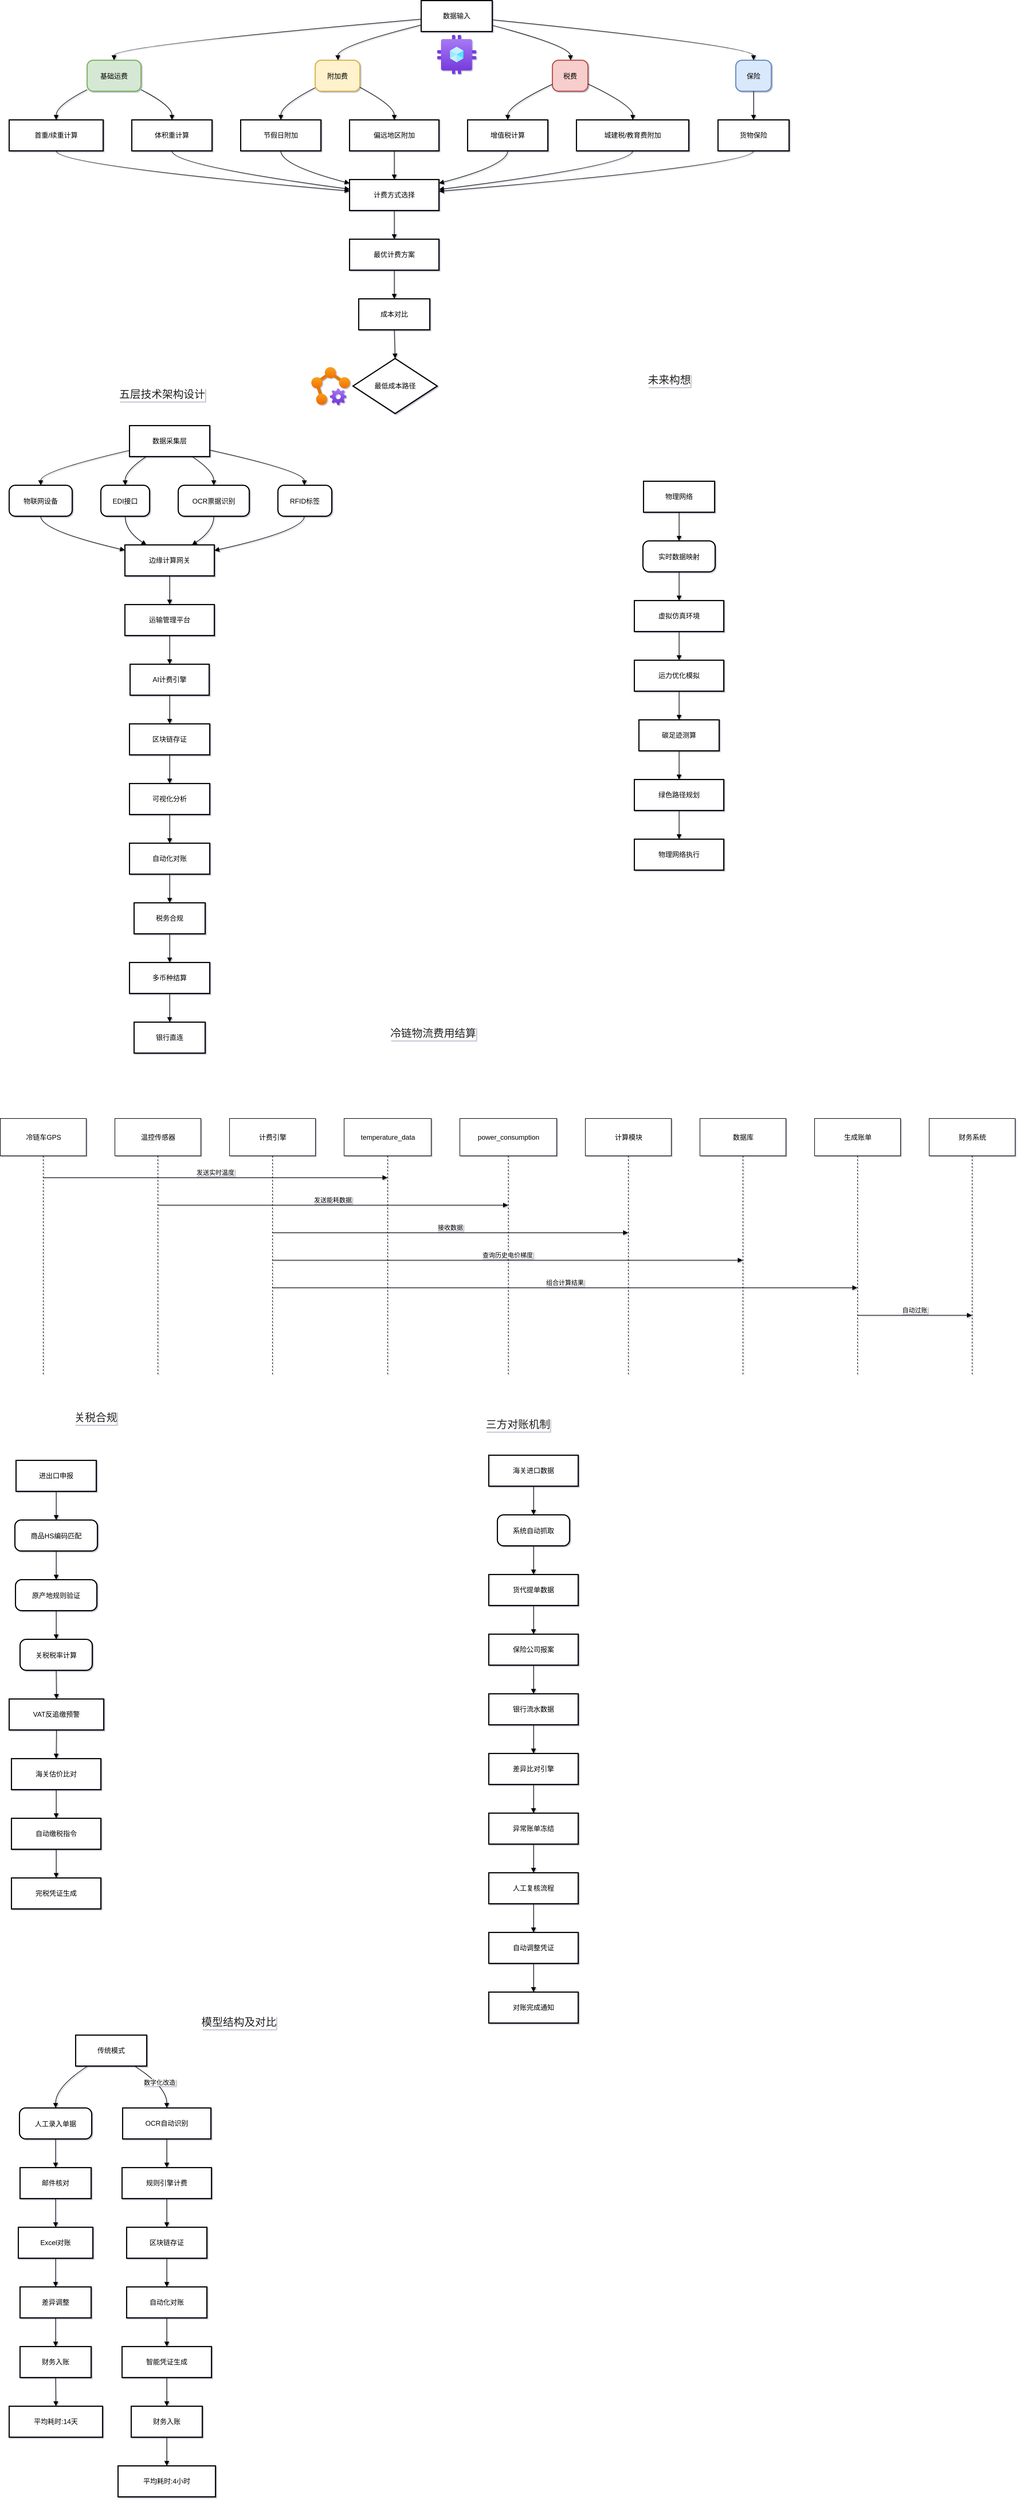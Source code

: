 <mxfile version="26.1.0">
  <diagram name="第 1 页" id="s2zsoTd08OsEWJ79VfwP">
    <mxGraphModel dx="1873" dy="1357" grid="0" gridSize="10" guides="1" tooltips="1" connect="1" arrows="1" fold="1" page="1" pageScale="1" pageWidth="827" pageHeight="1169" background="none" math="0" shadow="1">
      <root>
        <mxCell id="0" />
        <mxCell id="1" parent="0" />
        <mxCell id="xq2g6MedZjjFbTOwL8Yl-2" value="数据输入" style="whiteSpace=wrap;strokeWidth=2;" vertex="1" parent="1">
          <mxGeometry x="739" y="20" width="124" height="54" as="geometry" />
        </mxCell>
        <mxCell id="xq2g6MedZjjFbTOwL8Yl-3" value="基础运费" style="rounded=1;arcSize=20;strokeWidth=2;fillColor=#d5e8d4;strokeColor=#82b366;" vertex="1" parent="1">
          <mxGeometry x="156" y="124" width="94" height="54" as="geometry" />
        </mxCell>
        <mxCell id="xq2g6MedZjjFbTOwL8Yl-4" value="附加费" style="rounded=1;arcSize=20;strokeWidth=2;fillColor=#fff2cc;strokeColor=#d6b656;" vertex="1" parent="1">
          <mxGeometry x="554" y="124" width="78" height="54" as="geometry" />
        </mxCell>
        <mxCell id="xq2g6MedZjjFbTOwL8Yl-5" value="税费" style="rounded=1;arcSize=20;strokeWidth=2;fillColor=#f8cecc;strokeColor=#b85450;" vertex="1" parent="1">
          <mxGeometry x="968" y="124" width="62" height="54" as="geometry" />
        </mxCell>
        <mxCell id="xq2g6MedZjjFbTOwL8Yl-6" value="保险" style="rounded=1;arcSize=20;strokeWidth=2;fillColor=#dae8fc;strokeColor=#6c8ebf;" vertex="1" parent="1">
          <mxGeometry x="1288" y="124" width="62" height="54" as="geometry" />
        </mxCell>
        <mxCell id="xq2g6MedZjjFbTOwL8Yl-7" value="首重/续重计算" style="whiteSpace=wrap;strokeWidth=2;" vertex="1" parent="1">
          <mxGeometry x="20" y="228" width="164" height="54" as="geometry" />
        </mxCell>
        <mxCell id="xq2g6MedZjjFbTOwL8Yl-8" value="体积重计算" style="whiteSpace=wrap;strokeWidth=2;" vertex="1" parent="1">
          <mxGeometry x="234" y="228" width="140" height="54" as="geometry" />
        </mxCell>
        <mxCell id="xq2g6MedZjjFbTOwL8Yl-9" value="节假日附加" style="whiteSpace=wrap;strokeWidth=2;" vertex="1" parent="1">
          <mxGeometry x="424" y="228" width="140" height="54" as="geometry" />
        </mxCell>
        <mxCell id="xq2g6MedZjjFbTOwL8Yl-10" value="偏远地区附加" style="whiteSpace=wrap;strokeWidth=2;" vertex="1" parent="1">
          <mxGeometry x="614" y="228" width="156" height="54" as="geometry" />
        </mxCell>
        <mxCell id="xq2g6MedZjjFbTOwL8Yl-11" value="增值税计算" style="whiteSpace=wrap;strokeWidth=2;" vertex="1" parent="1">
          <mxGeometry x="820" y="228" width="140" height="54" as="geometry" />
        </mxCell>
        <mxCell id="xq2g6MedZjjFbTOwL8Yl-12" value="城建税/教育费附加" style="whiteSpace=wrap;strokeWidth=2;" vertex="1" parent="1">
          <mxGeometry x="1010" y="228" width="196" height="54" as="geometry" />
        </mxCell>
        <mxCell id="xq2g6MedZjjFbTOwL8Yl-13" value="货物保险" style="whiteSpace=wrap;strokeWidth=2;" vertex="1" parent="1">
          <mxGeometry x="1257" y="228" width="124" height="54" as="geometry" />
        </mxCell>
        <mxCell id="xq2g6MedZjjFbTOwL8Yl-14" value="计费方式选择" style="whiteSpace=wrap;strokeWidth=2;" vertex="1" parent="1">
          <mxGeometry x="614" y="332" width="156" height="54" as="geometry" />
        </mxCell>
        <mxCell id="xq2g6MedZjjFbTOwL8Yl-15" value="最优计费方案" style="whiteSpace=wrap;strokeWidth=2;rounded=0;shadow=0;glass=0;" vertex="1" parent="1">
          <mxGeometry x="614" y="436" width="156" height="54" as="geometry" />
        </mxCell>
        <mxCell id="xq2g6MedZjjFbTOwL8Yl-16" value="成本对比" style="whiteSpace=wrap;strokeWidth=2;" vertex="1" parent="1">
          <mxGeometry x="630" y="540" width="124" height="54" as="geometry" />
        </mxCell>
        <mxCell id="xq2g6MedZjjFbTOwL8Yl-17" value="最低成本路径" style="rhombus;strokeWidth=2;whiteSpace=wrap;" vertex="1" parent="1">
          <mxGeometry x="620" y="644" width="147" height="96" as="geometry" />
        </mxCell>
        <mxCell id="xq2g6MedZjjFbTOwL8Yl-18" value="" style="curved=1;startArrow=none;endArrow=block;exitX=0;exitY=0.6;entryX=0.5;entryY=0;rounded=0;" edge="1" parent="1" source="xq2g6MedZjjFbTOwL8Yl-2" target="xq2g6MedZjjFbTOwL8Yl-3">
          <mxGeometry relative="1" as="geometry">
            <Array as="points">
              <mxPoint x="203" y="99" />
            </Array>
          </mxGeometry>
        </mxCell>
        <mxCell id="xq2g6MedZjjFbTOwL8Yl-19" value="" style="curved=1;startArrow=none;endArrow=block;exitX=0;exitY=0.79;entryX=0.51;entryY=0;rounded=0;" edge="1" parent="1" source="xq2g6MedZjjFbTOwL8Yl-2" target="xq2g6MedZjjFbTOwL8Yl-4">
          <mxGeometry relative="1" as="geometry">
            <Array as="points">
              <mxPoint x="593" y="99" />
            </Array>
          </mxGeometry>
        </mxCell>
        <mxCell id="xq2g6MedZjjFbTOwL8Yl-20" value="" style="curved=1;startArrow=none;endArrow=block;exitX=1;exitY=0.8;entryX=0.51;entryY=0;rounded=0;" edge="1" parent="1" source="xq2g6MedZjjFbTOwL8Yl-2" target="xq2g6MedZjjFbTOwL8Yl-5">
          <mxGeometry relative="1" as="geometry">
            <Array as="points">
              <mxPoint x="999" y="99" />
            </Array>
          </mxGeometry>
        </mxCell>
        <mxCell id="xq2g6MedZjjFbTOwL8Yl-21" value="" style="curved=1;startArrow=none;endArrow=block;exitX=1;exitY=0.62;entryX=0.5;entryY=0;rounded=0;" edge="1" parent="1" source="xq2g6MedZjjFbTOwL8Yl-2" target="xq2g6MedZjjFbTOwL8Yl-6">
          <mxGeometry relative="1" as="geometry">
            <Array as="points">
              <mxPoint x="1319" y="99" />
            </Array>
          </mxGeometry>
        </mxCell>
        <mxCell id="xq2g6MedZjjFbTOwL8Yl-22" value="" style="curved=1;startArrow=none;endArrow=block;exitX=0;exitY=0.95;entryX=0.5;entryY=0;rounded=0;" edge="1" parent="1" source="xq2g6MedZjjFbTOwL8Yl-3" target="xq2g6MedZjjFbTOwL8Yl-7">
          <mxGeometry relative="1" as="geometry">
            <Array as="points">
              <mxPoint x="102" y="203" />
            </Array>
          </mxGeometry>
        </mxCell>
        <mxCell id="xq2g6MedZjjFbTOwL8Yl-23" value="" style="curved=1;startArrow=none;endArrow=block;exitX=1;exitY=0.95;entryX=0.5;entryY=0;rounded=0;" edge="1" parent="1" source="xq2g6MedZjjFbTOwL8Yl-3" target="xq2g6MedZjjFbTOwL8Yl-8">
          <mxGeometry relative="1" as="geometry">
            <Array as="points">
              <mxPoint x="304" y="203" />
            </Array>
          </mxGeometry>
        </mxCell>
        <mxCell id="xq2g6MedZjjFbTOwL8Yl-24" value="" style="curved=1;startArrow=none;endArrow=block;exitX=0.01;exitY=0.88;entryX=0.5;entryY=0;rounded=0;" edge="1" parent="1" source="xq2g6MedZjjFbTOwL8Yl-4" target="xq2g6MedZjjFbTOwL8Yl-9">
          <mxGeometry relative="1" as="geometry">
            <Array as="points">
              <mxPoint x="494" y="203" />
            </Array>
          </mxGeometry>
        </mxCell>
        <mxCell id="xq2g6MedZjjFbTOwL8Yl-25" value="" style="curved=1;startArrow=none;endArrow=block;exitX=1.01;exitY=0.88;entryX=0.5;entryY=0;rounded=0;" edge="1" parent="1" source="xq2g6MedZjjFbTOwL8Yl-4" target="xq2g6MedZjjFbTOwL8Yl-10">
          <mxGeometry relative="1" as="geometry">
            <Array as="points">
              <mxPoint x="692" y="203" />
            </Array>
          </mxGeometry>
        </mxCell>
        <mxCell id="xq2g6MedZjjFbTOwL8Yl-26" value="" style="curved=1;startArrow=none;endArrow=block;exitX=0.01;exitY=0.77;entryX=0.5;entryY=0;rounded=0;" edge="1" parent="1" source="xq2g6MedZjjFbTOwL8Yl-5" target="xq2g6MedZjjFbTOwL8Yl-11">
          <mxGeometry relative="1" as="geometry">
            <Array as="points">
              <mxPoint x="890" y="203" />
            </Array>
          </mxGeometry>
        </mxCell>
        <mxCell id="xq2g6MedZjjFbTOwL8Yl-27" value="" style="curved=1;startArrow=none;endArrow=block;exitX=1.01;exitY=0.77;entryX=0.5;entryY=0;rounded=0;" edge="1" parent="1" source="xq2g6MedZjjFbTOwL8Yl-5" target="xq2g6MedZjjFbTOwL8Yl-12">
          <mxGeometry relative="1" as="geometry">
            <Array as="points">
              <mxPoint x="1109" y="203" />
            </Array>
          </mxGeometry>
        </mxCell>
        <mxCell id="xq2g6MedZjjFbTOwL8Yl-28" value="" style="curved=1;startArrow=none;endArrow=block;exitX=0.5;exitY=1;entryX=0.5;entryY=0;rounded=0;" edge="1" parent="1" source="xq2g6MedZjjFbTOwL8Yl-6" target="xq2g6MedZjjFbTOwL8Yl-13">
          <mxGeometry relative="1" as="geometry">
            <Array as="points" />
          </mxGeometry>
        </mxCell>
        <mxCell id="xq2g6MedZjjFbTOwL8Yl-29" value="" style="curved=1;startArrow=none;endArrow=block;exitX=0.5;exitY=1;entryX=0;entryY=0.37;rounded=0;" edge="1" parent="1" source="xq2g6MedZjjFbTOwL8Yl-7" target="xq2g6MedZjjFbTOwL8Yl-14">
          <mxGeometry relative="1" as="geometry">
            <Array as="points">
              <mxPoint x="102" y="307" />
            </Array>
          </mxGeometry>
        </mxCell>
        <mxCell id="xq2g6MedZjjFbTOwL8Yl-30" value="" style="curved=1;startArrow=none;endArrow=block;exitX=0.5;exitY=1;entryX=0;entryY=0.31;rounded=0;" edge="1" parent="1" source="xq2g6MedZjjFbTOwL8Yl-8" target="xq2g6MedZjjFbTOwL8Yl-14">
          <mxGeometry relative="1" as="geometry">
            <Array as="points">
              <mxPoint x="304" y="307" />
            </Array>
          </mxGeometry>
        </mxCell>
        <mxCell id="xq2g6MedZjjFbTOwL8Yl-31" value="" style="curved=1;startArrow=none;endArrow=block;exitX=0.5;exitY=1;entryX=0;entryY=0.12;rounded=0;" edge="1" parent="1" source="xq2g6MedZjjFbTOwL8Yl-9" target="xq2g6MedZjjFbTOwL8Yl-14">
          <mxGeometry relative="1" as="geometry">
            <Array as="points">
              <mxPoint x="494" y="307" />
            </Array>
          </mxGeometry>
        </mxCell>
        <mxCell id="xq2g6MedZjjFbTOwL8Yl-32" value="" style="curved=1;startArrow=none;endArrow=block;exitX=0.5;exitY=1;entryX=0.5;entryY=0;rounded=0;" edge="1" parent="1" source="xq2g6MedZjjFbTOwL8Yl-10" target="xq2g6MedZjjFbTOwL8Yl-14">
          <mxGeometry relative="1" as="geometry">
            <Array as="points" />
          </mxGeometry>
        </mxCell>
        <mxCell id="xq2g6MedZjjFbTOwL8Yl-33" value="" style="curved=1;startArrow=none;endArrow=block;exitX=0.5;exitY=1;entryX=1;entryY=0.12;rounded=0;" edge="1" parent="1" source="xq2g6MedZjjFbTOwL8Yl-11" target="xq2g6MedZjjFbTOwL8Yl-14">
          <mxGeometry relative="1" as="geometry">
            <Array as="points">
              <mxPoint x="890" y="307" />
            </Array>
          </mxGeometry>
        </mxCell>
        <mxCell id="xq2g6MedZjjFbTOwL8Yl-34" value="" style="curved=1;startArrow=none;endArrow=block;exitX=0.5;exitY=1;entryX=1;entryY=0.32;rounded=0;" edge="1" parent="1" source="xq2g6MedZjjFbTOwL8Yl-12" target="xq2g6MedZjjFbTOwL8Yl-14">
          <mxGeometry relative="1" as="geometry">
            <Array as="points">
              <mxPoint x="1109" y="307" />
            </Array>
          </mxGeometry>
        </mxCell>
        <mxCell id="xq2g6MedZjjFbTOwL8Yl-35" value="" style="curved=1;startArrow=none;endArrow=block;exitX=0.5;exitY=1;entryX=1;entryY=0.38;rounded=0;" edge="1" parent="1" source="xq2g6MedZjjFbTOwL8Yl-13" target="xq2g6MedZjjFbTOwL8Yl-14">
          <mxGeometry relative="1" as="geometry">
            <Array as="points">
              <mxPoint x="1319" y="307" />
            </Array>
          </mxGeometry>
        </mxCell>
        <mxCell id="xq2g6MedZjjFbTOwL8Yl-36" value="" style="curved=1;startArrow=none;endArrow=block;exitX=0.5;exitY=1;entryX=0.5;entryY=0;rounded=0;" edge="1" parent="1" source="xq2g6MedZjjFbTOwL8Yl-14" target="xq2g6MedZjjFbTOwL8Yl-15">
          <mxGeometry relative="1" as="geometry">
            <Array as="points" />
          </mxGeometry>
        </mxCell>
        <mxCell id="xq2g6MedZjjFbTOwL8Yl-37" value="" style="curved=1;startArrow=none;endArrow=block;exitX=0.5;exitY=1;entryX=0.5;entryY=0;rounded=0;" edge="1" parent="1" source="xq2g6MedZjjFbTOwL8Yl-15" target="xq2g6MedZjjFbTOwL8Yl-16">
          <mxGeometry relative="1" as="geometry">
            <Array as="points" />
          </mxGeometry>
        </mxCell>
        <mxCell id="xq2g6MedZjjFbTOwL8Yl-38" value="" style="curved=1;startArrow=none;endArrow=block;exitX=0.5;exitY=1;entryX=0.5;entryY=0;rounded=0;" edge="1" parent="1" source="xq2g6MedZjjFbTOwL8Yl-16" target="xq2g6MedZjjFbTOwL8Yl-17">
          <mxGeometry relative="1" as="geometry">
            <Array as="points" />
          </mxGeometry>
        </mxCell>
        <mxCell id="xq2g6MedZjjFbTOwL8Yl-39" value="" style="image;aspect=fixed;html=1;points=[];align=center;fontSize=12;image=img/lib/azure2/compute/Azure_Compute_Galleries.svg;" vertex="1" parent="1">
          <mxGeometry x="767" y="80" width="68" height="68" as="geometry" />
        </mxCell>
        <mxCell id="xq2g6MedZjjFbTOwL8Yl-40" value="" style="image;aspect=fixed;html=1;points=[];align=center;fontSize=12;image=img/lib/azure2/compute/Managed_Service_Fabric.svg;" vertex="1" parent="1">
          <mxGeometry x="547" y="659" width="68" height="66" as="geometry" />
        </mxCell>
        <mxCell id="xq2g6MedZjjFbTOwL8Yl-41" value="数据采集层" style="whiteSpace=wrap;strokeWidth=2;" vertex="1" parent="1">
          <mxGeometry x="230" y="761" width="140" height="54" as="geometry" />
        </mxCell>
        <mxCell id="xq2g6MedZjjFbTOwL8Yl-42" value="物联网设备" style="rounded=1;arcSize=20;strokeWidth=2" vertex="1" parent="1">
          <mxGeometry x="20" y="865" width="110" height="54" as="geometry" />
        </mxCell>
        <mxCell id="xq2g6MedZjjFbTOwL8Yl-43" value="EDI接口" style="rounded=1;arcSize=20;strokeWidth=2" vertex="1" parent="1">
          <mxGeometry x="180" y="865" width="85" height="54" as="geometry" />
        </mxCell>
        <mxCell id="xq2g6MedZjjFbTOwL8Yl-44" value="OCR票据识别" style="rounded=1;arcSize=20;strokeWidth=2" vertex="1" parent="1">
          <mxGeometry x="315" y="865" width="124" height="54" as="geometry" />
        </mxCell>
        <mxCell id="xq2g6MedZjjFbTOwL8Yl-45" value="RFID标签" style="rounded=1;arcSize=20;strokeWidth=2" vertex="1" parent="1">
          <mxGeometry x="489" y="865" width="94" height="54" as="geometry" />
        </mxCell>
        <mxCell id="xq2g6MedZjjFbTOwL8Yl-46" value="边缘计算网关" style="whiteSpace=wrap;strokeWidth=2;" vertex="1" parent="1">
          <mxGeometry x="222" y="969" width="156" height="54" as="geometry" />
        </mxCell>
        <mxCell id="xq2g6MedZjjFbTOwL8Yl-47" value="运输管理平台" style="whiteSpace=wrap;strokeWidth=2;" vertex="1" parent="1">
          <mxGeometry x="222" y="1073" width="156" height="54" as="geometry" />
        </mxCell>
        <mxCell id="xq2g6MedZjjFbTOwL8Yl-48" value="AI计费引擎" style="whiteSpace=wrap;strokeWidth=2;" vertex="1" parent="1">
          <mxGeometry x="231" y="1177" width="138" height="54" as="geometry" />
        </mxCell>
        <mxCell id="xq2g6MedZjjFbTOwL8Yl-49" value="区块链存证" style="whiteSpace=wrap;strokeWidth=2;" vertex="1" parent="1">
          <mxGeometry x="230" y="1281" width="140" height="54" as="geometry" />
        </mxCell>
        <mxCell id="xq2g6MedZjjFbTOwL8Yl-50" value="可视化分析" style="whiteSpace=wrap;strokeWidth=2;" vertex="1" parent="1">
          <mxGeometry x="230" y="1385" width="140" height="54" as="geometry" />
        </mxCell>
        <mxCell id="xq2g6MedZjjFbTOwL8Yl-51" value="自动化对账" style="whiteSpace=wrap;strokeWidth=2;" vertex="1" parent="1">
          <mxGeometry x="230" y="1489" width="140" height="54" as="geometry" />
        </mxCell>
        <mxCell id="xq2g6MedZjjFbTOwL8Yl-52" value="税务合规" style="whiteSpace=wrap;strokeWidth=2;" vertex="1" parent="1">
          <mxGeometry x="238" y="1593" width="124" height="54" as="geometry" />
        </mxCell>
        <mxCell id="xq2g6MedZjjFbTOwL8Yl-53" value="多币种结算" style="whiteSpace=wrap;strokeWidth=2;" vertex="1" parent="1">
          <mxGeometry x="230" y="1697" width="140" height="54" as="geometry" />
        </mxCell>
        <mxCell id="xq2g6MedZjjFbTOwL8Yl-54" value="银行直连" style="whiteSpace=wrap;strokeWidth=2;" vertex="1" parent="1">
          <mxGeometry x="238" y="1801" width="124" height="54" as="geometry" />
        </mxCell>
        <mxCell id="xq2g6MedZjjFbTOwL8Yl-55" value="" style="curved=1;startArrow=none;endArrow=block;exitX=0;exitY=0.8;entryX=0.5;entryY=0;rounded=0;" edge="1" parent="1" source="xq2g6MedZjjFbTOwL8Yl-41" target="xq2g6MedZjjFbTOwL8Yl-42">
          <mxGeometry relative="1" as="geometry">
            <Array as="points">
              <mxPoint x="75" y="840" />
            </Array>
          </mxGeometry>
        </mxCell>
        <mxCell id="xq2g6MedZjjFbTOwL8Yl-56" value="" style="curved=1;startArrow=none;endArrow=block;exitX=0.21;exitY=1;entryX=0.5;entryY=0;rounded=0;" edge="1" parent="1" source="xq2g6MedZjjFbTOwL8Yl-41" target="xq2g6MedZjjFbTOwL8Yl-43">
          <mxGeometry relative="1" as="geometry">
            <Array as="points">
              <mxPoint x="222" y="840" />
            </Array>
          </mxGeometry>
        </mxCell>
        <mxCell id="xq2g6MedZjjFbTOwL8Yl-57" value="" style="curved=1;startArrow=none;endArrow=block;exitX=0.78;exitY=1;entryX=0.5;entryY=0;rounded=0;" edge="1" parent="1" source="xq2g6MedZjjFbTOwL8Yl-41" target="xq2g6MedZjjFbTOwL8Yl-44">
          <mxGeometry relative="1" as="geometry">
            <Array as="points">
              <mxPoint x="377" y="840" />
            </Array>
          </mxGeometry>
        </mxCell>
        <mxCell id="xq2g6MedZjjFbTOwL8Yl-58" value="" style="curved=1;startArrow=none;endArrow=block;exitX=1;exitY=0.79;entryX=0.49;entryY=0;rounded=0;" edge="1" parent="1" source="xq2g6MedZjjFbTOwL8Yl-41" target="xq2g6MedZjjFbTOwL8Yl-45">
          <mxGeometry relative="1" as="geometry">
            <Array as="points">
              <mxPoint x="535" y="840" />
            </Array>
          </mxGeometry>
        </mxCell>
        <mxCell id="xq2g6MedZjjFbTOwL8Yl-59" value="" style="curved=1;startArrow=none;endArrow=block;exitX=0.5;exitY=1;entryX=0;entryY=0.17;rounded=0;" edge="1" parent="1" source="xq2g6MedZjjFbTOwL8Yl-42" target="xq2g6MedZjjFbTOwL8Yl-46">
          <mxGeometry relative="1" as="geometry">
            <Array as="points">
              <mxPoint x="75" y="944" />
            </Array>
          </mxGeometry>
        </mxCell>
        <mxCell id="xq2g6MedZjjFbTOwL8Yl-60" value="" style="curved=1;startArrow=none;endArrow=block;exitX=0.5;exitY=1;entryX=0.24;entryY=0;rounded=0;" edge="1" parent="1" source="xq2g6MedZjjFbTOwL8Yl-43" target="xq2g6MedZjjFbTOwL8Yl-46">
          <mxGeometry relative="1" as="geometry">
            <Array as="points">
              <mxPoint x="222" y="944" />
            </Array>
          </mxGeometry>
        </mxCell>
        <mxCell id="xq2g6MedZjjFbTOwL8Yl-61" value="" style="curved=1;startArrow=none;endArrow=block;exitX=0.5;exitY=1;entryX=0.75;entryY=0;rounded=0;" edge="1" parent="1" source="xq2g6MedZjjFbTOwL8Yl-44" target="xq2g6MedZjjFbTOwL8Yl-46">
          <mxGeometry relative="1" as="geometry">
            <Array as="points">
              <mxPoint x="377" y="944" />
            </Array>
          </mxGeometry>
        </mxCell>
        <mxCell id="xq2g6MedZjjFbTOwL8Yl-62" value="" style="curved=1;startArrow=none;endArrow=block;exitX=0.49;exitY=1;entryX=1;entryY=0.18;rounded=0;" edge="1" parent="1" source="xq2g6MedZjjFbTOwL8Yl-45" target="xq2g6MedZjjFbTOwL8Yl-46">
          <mxGeometry relative="1" as="geometry">
            <Array as="points">
              <mxPoint x="535" y="944" />
            </Array>
          </mxGeometry>
        </mxCell>
        <mxCell id="xq2g6MedZjjFbTOwL8Yl-63" value="" style="curved=1;startArrow=none;endArrow=block;exitX=0.5;exitY=1;entryX=0.5;entryY=0;rounded=0;" edge="1" parent="1" source="xq2g6MedZjjFbTOwL8Yl-46" target="xq2g6MedZjjFbTOwL8Yl-47">
          <mxGeometry relative="1" as="geometry">
            <Array as="points" />
          </mxGeometry>
        </mxCell>
        <mxCell id="xq2g6MedZjjFbTOwL8Yl-64" value="" style="curved=1;startArrow=none;endArrow=block;exitX=0.5;exitY=1;entryX=0.5;entryY=0;rounded=0;" edge="1" parent="1" source="xq2g6MedZjjFbTOwL8Yl-47" target="xq2g6MedZjjFbTOwL8Yl-48">
          <mxGeometry relative="1" as="geometry">
            <Array as="points" />
          </mxGeometry>
        </mxCell>
        <mxCell id="xq2g6MedZjjFbTOwL8Yl-65" value="" style="curved=1;startArrow=none;endArrow=block;exitX=0.5;exitY=1;entryX=0.5;entryY=0;rounded=0;" edge="1" parent="1" source="xq2g6MedZjjFbTOwL8Yl-48" target="xq2g6MedZjjFbTOwL8Yl-49">
          <mxGeometry relative="1" as="geometry">
            <Array as="points" />
          </mxGeometry>
        </mxCell>
        <mxCell id="xq2g6MedZjjFbTOwL8Yl-66" value="" style="curved=1;startArrow=none;endArrow=block;exitX=0.5;exitY=1;entryX=0.5;entryY=0;rounded=0;" edge="1" parent="1" source="xq2g6MedZjjFbTOwL8Yl-49" target="xq2g6MedZjjFbTOwL8Yl-50">
          <mxGeometry relative="1" as="geometry">
            <Array as="points" />
          </mxGeometry>
        </mxCell>
        <mxCell id="xq2g6MedZjjFbTOwL8Yl-67" value="" style="curved=1;startArrow=none;endArrow=block;exitX=0.5;exitY=1;entryX=0.5;entryY=0;rounded=0;" edge="1" parent="1" source="xq2g6MedZjjFbTOwL8Yl-50" target="xq2g6MedZjjFbTOwL8Yl-51">
          <mxGeometry relative="1" as="geometry">
            <Array as="points" />
          </mxGeometry>
        </mxCell>
        <mxCell id="xq2g6MedZjjFbTOwL8Yl-68" value="" style="curved=1;startArrow=none;endArrow=block;exitX=0.5;exitY=1;entryX=0.5;entryY=0;rounded=0;" edge="1" parent="1" source="xq2g6MedZjjFbTOwL8Yl-51" target="xq2g6MedZjjFbTOwL8Yl-52">
          <mxGeometry relative="1" as="geometry">
            <Array as="points" />
          </mxGeometry>
        </mxCell>
        <mxCell id="xq2g6MedZjjFbTOwL8Yl-69" value="" style="curved=1;startArrow=none;endArrow=block;exitX=0.5;exitY=1;entryX=0.5;entryY=0;rounded=0;" edge="1" parent="1" source="xq2g6MedZjjFbTOwL8Yl-52" target="xq2g6MedZjjFbTOwL8Yl-53">
          <mxGeometry relative="1" as="geometry">
            <Array as="points" />
          </mxGeometry>
        </mxCell>
        <mxCell id="xq2g6MedZjjFbTOwL8Yl-70" value="" style="curved=1;startArrow=none;endArrow=block;exitX=0.5;exitY=1;entryX=0.5;entryY=0;rounded=0;" edge="1" parent="1" source="xq2g6MedZjjFbTOwL8Yl-53" target="xq2g6MedZjjFbTOwL8Yl-54">
          <mxGeometry relative="1" as="geometry">
            <Array as="points" />
          </mxGeometry>
        </mxCell>
        <mxCell id="xq2g6MedZjjFbTOwL8Yl-71" value="&lt;h3 style=&quot;margin: 24px 0px 0px; padding: 0px; font-weight: 500; color: rgba(0, 0, 0, 0.86); font-family: &amp;quot;PingFang SC&amp;quot;, &amp;quot;Microsoft YaHei&amp;quot;, &amp;quot;Arial Regular&amp;quot;; text-align: start; background-color: rgb(255, 255, 255);&quot;&gt;五层技术架构设计&lt;/h3&gt;" style="text;html=1;align=center;verticalAlign=middle;whiteSpace=wrap;rounded=0;fontSize=16;" vertex="1" parent="1">
          <mxGeometry x="174" y="669" width="226" height="52" as="geometry" />
        </mxCell>
        <mxCell id="xq2g6MedZjjFbTOwL8Yl-73" value="&lt;h3 style=&quot;margin: 24px 0px 0px; padding: 0px; font-weight: 500; color: rgba(0, 0, 0, 0.86); font-family: &amp;quot;PingFang SC&amp;quot;, &amp;quot;Microsoft YaHei&amp;quot;, &amp;quot;Arial Regular&amp;quot;; text-align: start; background-color: rgb(255, 255, 255);&quot;&gt;冷链物流费用结算&lt;/h3&gt;" style="text;html=1;align=center;verticalAlign=middle;whiteSpace=wrap;rounded=0;fontSize=16;" vertex="1" parent="1">
          <mxGeometry x="647" y="1783" width="226" height="52" as="geometry" />
        </mxCell>
        <mxCell id="xq2g6MedZjjFbTOwL8Yl-74" value="冷链车GPS" style="shape=umlLifeline;perimeter=lifelinePerimeter;whiteSpace=wrap;container=1;dropTarget=0;collapsible=0;recursiveResize=0;outlineConnect=0;portConstraint=eastwest;newEdgeStyle={&quot;edgeStyle&quot;:&quot;elbowEdgeStyle&quot;,&quot;elbow&quot;:&quot;vertical&quot;,&quot;curved&quot;:0,&quot;rounded&quot;:0};size=65;" vertex="1" parent="1">
          <mxGeometry x="4.5" y="1969" width="150" height="448" as="geometry" />
        </mxCell>
        <mxCell id="xq2g6MedZjjFbTOwL8Yl-75" value="温控传感器" style="shape=umlLifeline;perimeter=lifelinePerimeter;whiteSpace=wrap;container=1;dropTarget=0;collapsible=0;recursiveResize=0;outlineConnect=0;portConstraint=eastwest;newEdgeStyle={&quot;edgeStyle&quot;:&quot;elbowEdgeStyle&quot;,&quot;elbow&quot;:&quot;vertical&quot;,&quot;curved&quot;:0,&quot;rounded&quot;:0};size=65;" vertex="1" parent="1">
          <mxGeometry x="204.5" y="1969" width="150" height="448" as="geometry" />
        </mxCell>
        <mxCell id="xq2g6MedZjjFbTOwL8Yl-76" value="计费引擎" style="shape=umlLifeline;perimeter=lifelinePerimeter;whiteSpace=wrap;container=1;dropTarget=0;collapsible=0;recursiveResize=0;outlineConnect=0;portConstraint=eastwest;newEdgeStyle={&quot;edgeStyle&quot;:&quot;elbowEdgeStyle&quot;,&quot;elbow&quot;:&quot;vertical&quot;,&quot;curved&quot;:0,&quot;rounded&quot;:0};size=65;" vertex="1" parent="1">
          <mxGeometry x="404.5" y="1969" width="150" height="448" as="geometry" />
        </mxCell>
        <mxCell id="xq2g6MedZjjFbTOwL8Yl-77" value="temperature_data" style="shape=umlLifeline;perimeter=lifelinePerimeter;whiteSpace=wrap;container=1;dropTarget=0;collapsible=0;recursiveResize=0;outlineConnect=0;portConstraint=eastwest;newEdgeStyle={&quot;edgeStyle&quot;:&quot;elbowEdgeStyle&quot;,&quot;elbow&quot;:&quot;vertical&quot;,&quot;curved&quot;:0,&quot;rounded&quot;:0};size=65;" vertex="1" parent="1">
          <mxGeometry x="604.5" y="1969" width="152" height="448" as="geometry" />
        </mxCell>
        <mxCell id="xq2g6MedZjjFbTOwL8Yl-78" value="power_consumption" style="shape=umlLifeline;perimeter=lifelinePerimeter;whiteSpace=wrap;container=1;dropTarget=0;collapsible=0;recursiveResize=0;outlineConnect=0;portConstraint=eastwest;newEdgeStyle={&quot;edgeStyle&quot;:&quot;elbowEdgeStyle&quot;,&quot;elbow&quot;:&quot;vertical&quot;,&quot;curved&quot;:0,&quot;rounded&quot;:0};size=65;" vertex="1" parent="1">
          <mxGeometry x="806.5" y="1969" width="169" height="448" as="geometry" />
        </mxCell>
        <mxCell id="xq2g6MedZjjFbTOwL8Yl-79" value="计算模块" style="shape=umlLifeline;perimeter=lifelinePerimeter;whiteSpace=wrap;container=1;dropTarget=0;collapsible=0;recursiveResize=0;outlineConnect=0;portConstraint=eastwest;newEdgeStyle={&quot;edgeStyle&quot;:&quot;elbowEdgeStyle&quot;,&quot;elbow&quot;:&quot;vertical&quot;,&quot;curved&quot;:0,&quot;rounded&quot;:0};size=65;" vertex="1" parent="1">
          <mxGeometry x="1025.5" y="1969" width="150" height="448" as="geometry" />
        </mxCell>
        <mxCell id="xq2g6MedZjjFbTOwL8Yl-80" value="数据库" style="shape=umlLifeline;perimeter=lifelinePerimeter;whiteSpace=wrap;container=1;dropTarget=0;collapsible=0;recursiveResize=0;outlineConnect=0;portConstraint=eastwest;newEdgeStyle={&quot;edgeStyle&quot;:&quot;elbowEdgeStyle&quot;,&quot;elbow&quot;:&quot;vertical&quot;,&quot;curved&quot;:0,&quot;rounded&quot;:0};size=65;" vertex="1" parent="1">
          <mxGeometry x="1225.5" y="1969" width="150" height="448" as="geometry" />
        </mxCell>
        <mxCell id="xq2g6MedZjjFbTOwL8Yl-81" value="生成账单" style="shape=umlLifeline;perimeter=lifelinePerimeter;whiteSpace=wrap;container=1;dropTarget=0;collapsible=0;recursiveResize=0;outlineConnect=0;portConstraint=eastwest;newEdgeStyle={&quot;edgeStyle&quot;:&quot;elbowEdgeStyle&quot;,&quot;elbow&quot;:&quot;vertical&quot;,&quot;curved&quot;:0,&quot;rounded&quot;:0};size=65;" vertex="1" parent="1">
          <mxGeometry x="1425.5" y="1969" width="150" height="448" as="geometry" />
        </mxCell>
        <mxCell id="xq2g6MedZjjFbTOwL8Yl-82" value="财务系统" style="shape=umlLifeline;perimeter=lifelinePerimeter;whiteSpace=wrap;container=1;dropTarget=0;collapsible=0;recursiveResize=0;outlineConnect=0;portConstraint=eastwest;newEdgeStyle={&quot;edgeStyle&quot;:&quot;elbowEdgeStyle&quot;,&quot;elbow&quot;:&quot;vertical&quot;,&quot;curved&quot;:0,&quot;rounded&quot;:0};size=65;" vertex="1" parent="1">
          <mxGeometry x="1625.5" y="1969" width="150" height="448" as="geometry" />
        </mxCell>
        <mxCell id="xq2g6MedZjjFbTOwL8Yl-83" value="发送实时温度" style="verticalAlign=bottom;edgeStyle=elbowEdgeStyle;elbow=vertical;curved=0;rounded=0;endArrow=block;" edge="1" parent="1" source="xq2g6MedZjjFbTOwL8Yl-74" target="xq2g6MedZjjFbTOwL8Yl-77">
          <mxGeometry relative="1" as="geometry">
            <Array as="points">
              <mxPoint x="386.5" y="2072" />
            </Array>
          </mxGeometry>
        </mxCell>
        <mxCell id="xq2g6MedZjjFbTOwL8Yl-84" value="发送能耗数据" style="verticalAlign=bottom;edgeStyle=elbowEdgeStyle;elbow=vertical;curved=0;rounded=0;endArrow=block;" edge="1" parent="1" source="xq2g6MedZjjFbTOwL8Yl-75" target="xq2g6MedZjjFbTOwL8Yl-78">
          <mxGeometry relative="1" as="geometry">
            <Array as="points">
              <mxPoint x="591.5" y="2120" />
            </Array>
          </mxGeometry>
        </mxCell>
        <mxCell id="xq2g6MedZjjFbTOwL8Yl-85" value="接收数据" style="verticalAlign=bottom;edgeStyle=elbowEdgeStyle;elbow=vertical;curved=0;rounded=0;endArrow=block;" edge="1" parent="1" source="xq2g6MedZjjFbTOwL8Yl-76" target="xq2g6MedZjjFbTOwL8Yl-79">
          <mxGeometry relative="1" as="geometry">
            <Array as="points">
              <mxPoint x="798.5" y="2168" />
            </Array>
          </mxGeometry>
        </mxCell>
        <mxCell id="xq2g6MedZjjFbTOwL8Yl-86" value="查询历史电价梯度" style="verticalAlign=bottom;edgeStyle=elbowEdgeStyle;elbow=vertical;curved=0;rounded=0;endArrow=block;" edge="1" parent="1" source="xq2g6MedZjjFbTOwL8Yl-76" target="xq2g6MedZjjFbTOwL8Yl-80">
          <mxGeometry relative="1" as="geometry">
            <Array as="points">
              <mxPoint x="898.5" y="2216" />
            </Array>
          </mxGeometry>
        </mxCell>
        <mxCell id="xq2g6MedZjjFbTOwL8Yl-87" value="组合计算结果" style="verticalAlign=bottom;edgeStyle=elbowEdgeStyle;elbow=vertical;curved=0;rounded=0;endArrow=block;" edge="1" parent="1" source="xq2g6MedZjjFbTOwL8Yl-76" target="xq2g6MedZjjFbTOwL8Yl-81">
          <mxGeometry relative="1" as="geometry">
            <Array as="points">
              <mxPoint x="998.5" y="2264" />
            </Array>
          </mxGeometry>
        </mxCell>
        <mxCell id="xq2g6MedZjjFbTOwL8Yl-88" value="自动过账" style="verticalAlign=bottom;edgeStyle=elbowEdgeStyle;elbow=vertical;curved=0;rounded=0;endArrow=block;" edge="1" parent="1" source="xq2g6MedZjjFbTOwL8Yl-81" target="xq2g6MedZjjFbTOwL8Yl-82">
          <mxGeometry relative="1" as="geometry">
            <Array as="points">
              <mxPoint x="1609.5" y="2312" />
            </Array>
          </mxGeometry>
        </mxCell>
        <mxCell id="xq2g6MedZjjFbTOwL8Yl-89" value="&lt;h3 style=&quot;margin: 24px 0px 0px; padding: 0px; font-weight: 500; color: rgba(0, 0, 0, 0.86); font-family: &amp;quot;PingFang SC&amp;quot;, &amp;quot;Microsoft YaHei&amp;quot;, &amp;quot;Arial Regular&amp;quot;; text-align: start; background-color: rgb(255, 255, 255);&quot;&gt;关税合规&lt;/h3&gt;" style="text;html=1;align=center;verticalAlign=middle;whiteSpace=wrap;rounded=0;fontSize=16;" vertex="1" parent="1">
          <mxGeometry x="58" y="2453" width="226" height="52" as="geometry" />
        </mxCell>
        <mxCell id="xq2g6MedZjjFbTOwL8Yl-90" value="进出口申报" style="whiteSpace=wrap;strokeWidth=2;" vertex="1" parent="1">
          <mxGeometry x="32" y="2565" width="140" height="54" as="geometry" />
        </mxCell>
        <mxCell id="xq2g6MedZjjFbTOwL8Yl-91" value="商品HS编码匹配" style="rounded=1;arcSize=20;strokeWidth=2" vertex="1" parent="1">
          <mxGeometry x="30" y="2669" width="144" height="54" as="geometry" />
        </mxCell>
        <mxCell id="xq2g6MedZjjFbTOwL8Yl-92" value="原产地规则验证" style="rounded=1;arcSize=20;strokeWidth=2" vertex="1" parent="1">
          <mxGeometry x="31" y="2773" width="142" height="54" as="geometry" />
        </mxCell>
        <mxCell id="xq2g6MedZjjFbTOwL8Yl-93" value="关税税率计算" style="rounded=1;arcSize=20;strokeWidth=2" vertex="1" parent="1">
          <mxGeometry x="39" y="2877" width="126" height="54" as="geometry" />
        </mxCell>
        <mxCell id="xq2g6MedZjjFbTOwL8Yl-94" value="VAT反追缴预警" style="whiteSpace=wrap;strokeWidth=2;" vertex="1" parent="1">
          <mxGeometry x="20" y="2981" width="165" height="54" as="geometry" />
        </mxCell>
        <mxCell id="xq2g6MedZjjFbTOwL8Yl-95" value="海关估价比对" style="whiteSpace=wrap;strokeWidth=2;" vertex="1" parent="1">
          <mxGeometry x="24" y="3085" width="156" height="54" as="geometry" />
        </mxCell>
        <mxCell id="xq2g6MedZjjFbTOwL8Yl-96" value="自动缴税指令" style="whiteSpace=wrap;strokeWidth=2;" vertex="1" parent="1">
          <mxGeometry x="24" y="3189" width="156" height="54" as="geometry" />
        </mxCell>
        <mxCell id="xq2g6MedZjjFbTOwL8Yl-97" value="完税凭证生成" style="whiteSpace=wrap;strokeWidth=2;" vertex="1" parent="1">
          <mxGeometry x="24" y="3293" width="156" height="54" as="geometry" />
        </mxCell>
        <mxCell id="xq2g6MedZjjFbTOwL8Yl-98" value="" style="curved=1;startArrow=none;endArrow=block;exitX=0.5;exitY=1;entryX=0.5;entryY=0;rounded=0;" edge="1" parent="1" source="xq2g6MedZjjFbTOwL8Yl-90" target="xq2g6MedZjjFbTOwL8Yl-91">
          <mxGeometry relative="1" as="geometry">
            <Array as="points" />
          </mxGeometry>
        </mxCell>
        <mxCell id="xq2g6MedZjjFbTOwL8Yl-99" value="" style="curved=1;startArrow=none;endArrow=block;exitX=0.5;exitY=1;entryX=0.5;entryY=0;rounded=0;" edge="1" parent="1" source="xq2g6MedZjjFbTOwL8Yl-91" target="xq2g6MedZjjFbTOwL8Yl-92">
          <mxGeometry relative="1" as="geometry">
            <Array as="points" />
          </mxGeometry>
        </mxCell>
        <mxCell id="xq2g6MedZjjFbTOwL8Yl-100" value="" style="curved=1;startArrow=none;endArrow=block;exitX=0.5;exitY=1;entryX=0.5;entryY=0;rounded=0;" edge="1" parent="1" source="xq2g6MedZjjFbTOwL8Yl-92" target="xq2g6MedZjjFbTOwL8Yl-93">
          <mxGeometry relative="1" as="geometry">
            <Array as="points" />
          </mxGeometry>
        </mxCell>
        <mxCell id="xq2g6MedZjjFbTOwL8Yl-101" value="" style="curved=1;startArrow=none;endArrow=block;exitX=0.5;exitY=1;entryX=0.5;entryY=0;rounded=0;" edge="1" parent="1" source="xq2g6MedZjjFbTOwL8Yl-93" target="xq2g6MedZjjFbTOwL8Yl-94">
          <mxGeometry relative="1" as="geometry">
            <Array as="points" />
          </mxGeometry>
        </mxCell>
        <mxCell id="xq2g6MedZjjFbTOwL8Yl-102" value="" style="curved=1;startArrow=none;endArrow=block;exitX=0.5;exitY=1;entryX=0.5;entryY=0;rounded=0;" edge="1" parent="1" source="xq2g6MedZjjFbTOwL8Yl-94" target="xq2g6MedZjjFbTOwL8Yl-95">
          <mxGeometry relative="1" as="geometry">
            <Array as="points" />
          </mxGeometry>
        </mxCell>
        <mxCell id="xq2g6MedZjjFbTOwL8Yl-103" value="" style="curved=1;startArrow=none;endArrow=block;exitX=0.5;exitY=1;entryX=0.5;entryY=0;rounded=0;" edge="1" parent="1" source="xq2g6MedZjjFbTOwL8Yl-95" target="xq2g6MedZjjFbTOwL8Yl-96">
          <mxGeometry relative="1" as="geometry">
            <Array as="points" />
          </mxGeometry>
        </mxCell>
        <mxCell id="xq2g6MedZjjFbTOwL8Yl-104" value="" style="curved=1;startArrow=none;endArrow=block;exitX=0.5;exitY=1;entryX=0.5;entryY=0;rounded=0;" edge="1" parent="1" source="xq2g6MedZjjFbTOwL8Yl-96" target="xq2g6MedZjjFbTOwL8Yl-97">
          <mxGeometry relative="1" as="geometry">
            <Array as="points" />
          </mxGeometry>
        </mxCell>
        <mxCell id="xq2g6MedZjjFbTOwL8Yl-105" value="&lt;h3 style=&quot;margin: 24px 0px 0px; padding: 0px; font-weight: 500; color: rgba(0, 0, 0, 0.86); font-family: &amp;quot;PingFang SC&amp;quot;, &amp;quot;Microsoft YaHei&amp;quot;, &amp;quot;Arial Regular&amp;quot;; text-align: start; background-color: rgb(255, 255, 255);&quot;&gt;三方对账机制&lt;/h3&gt;" style="text;html=1;align=center;verticalAlign=middle;whiteSpace=wrap;rounded=0;fontSize=16;movable=1;resizable=1;rotatable=1;deletable=1;editable=1;locked=0;connectable=1;" vertex="1" parent="1">
          <mxGeometry x="795" y="2465" width="226" height="52" as="geometry" />
        </mxCell>
        <mxCell id="xq2g6MedZjjFbTOwL8Yl-106" value="海关进口数据" style="whiteSpace=wrap;strokeWidth=2;" vertex="1" parent="1">
          <mxGeometry x="857" y="2556" width="156" height="54" as="geometry" />
        </mxCell>
        <mxCell id="xq2g6MedZjjFbTOwL8Yl-107" value="系统自动抓取" style="rounded=1;arcSize=20;strokeWidth=2" vertex="1" parent="1">
          <mxGeometry x="872" y="2660" width="126" height="54" as="geometry" />
        </mxCell>
        <mxCell id="xq2g6MedZjjFbTOwL8Yl-108" value="货代提单数据" style="whiteSpace=wrap;strokeWidth=2;" vertex="1" parent="1">
          <mxGeometry x="857" y="2764" width="156" height="54" as="geometry" />
        </mxCell>
        <mxCell id="xq2g6MedZjjFbTOwL8Yl-109" value="保险公司报案" style="whiteSpace=wrap;strokeWidth=2;" vertex="1" parent="1">
          <mxGeometry x="857" y="2868" width="156" height="54" as="geometry" />
        </mxCell>
        <mxCell id="xq2g6MedZjjFbTOwL8Yl-110" value="银行流水数据" style="whiteSpace=wrap;strokeWidth=2;" vertex="1" parent="1">
          <mxGeometry x="857" y="2972" width="156" height="54" as="geometry" />
        </mxCell>
        <mxCell id="xq2g6MedZjjFbTOwL8Yl-111" value="差异比对引擎" style="whiteSpace=wrap;strokeWidth=2;" vertex="1" parent="1">
          <mxGeometry x="857" y="3076" width="156" height="54" as="geometry" />
        </mxCell>
        <mxCell id="xq2g6MedZjjFbTOwL8Yl-112" value="异常账单冻结" style="whiteSpace=wrap;strokeWidth=2;" vertex="1" parent="1">
          <mxGeometry x="857" y="3180" width="156" height="54" as="geometry" />
        </mxCell>
        <mxCell id="xq2g6MedZjjFbTOwL8Yl-113" value="人工复核流程" style="whiteSpace=wrap;strokeWidth=2;" vertex="1" parent="1">
          <mxGeometry x="857" y="3284" width="156" height="54" as="geometry" />
        </mxCell>
        <mxCell id="xq2g6MedZjjFbTOwL8Yl-114" value="自动调整凭证" style="whiteSpace=wrap;strokeWidth=2;" vertex="1" parent="1">
          <mxGeometry x="857" y="3388" width="156" height="54" as="geometry" />
        </mxCell>
        <mxCell id="xq2g6MedZjjFbTOwL8Yl-115" value="对账完成通知" style="whiteSpace=wrap;strokeWidth=2;" vertex="1" parent="1">
          <mxGeometry x="857" y="3492" width="156" height="54" as="geometry" />
        </mxCell>
        <mxCell id="xq2g6MedZjjFbTOwL8Yl-116" value="" style="curved=1;startArrow=none;endArrow=block;exitX=0.5;exitY=1;entryX=0.5;entryY=0;rounded=0;" edge="1" parent="1" source="xq2g6MedZjjFbTOwL8Yl-106" target="xq2g6MedZjjFbTOwL8Yl-107">
          <mxGeometry relative="1" as="geometry">
            <Array as="points" />
          </mxGeometry>
        </mxCell>
        <mxCell id="xq2g6MedZjjFbTOwL8Yl-117" value="" style="curved=1;startArrow=none;endArrow=block;exitX=0.5;exitY=1;entryX=0.5;entryY=0;rounded=0;" edge="1" parent="1" source="xq2g6MedZjjFbTOwL8Yl-107" target="xq2g6MedZjjFbTOwL8Yl-108">
          <mxGeometry relative="1" as="geometry">
            <Array as="points" />
          </mxGeometry>
        </mxCell>
        <mxCell id="xq2g6MedZjjFbTOwL8Yl-118" value="" style="curved=1;startArrow=none;endArrow=block;exitX=0.5;exitY=1;entryX=0.5;entryY=0;rounded=0;" edge="1" parent="1" source="xq2g6MedZjjFbTOwL8Yl-108" target="xq2g6MedZjjFbTOwL8Yl-109">
          <mxGeometry relative="1" as="geometry">
            <Array as="points" />
          </mxGeometry>
        </mxCell>
        <mxCell id="xq2g6MedZjjFbTOwL8Yl-119" value="" style="curved=1;startArrow=none;endArrow=block;exitX=0.5;exitY=1;entryX=0.5;entryY=0;rounded=0;" edge="1" parent="1" source="xq2g6MedZjjFbTOwL8Yl-109" target="xq2g6MedZjjFbTOwL8Yl-110">
          <mxGeometry relative="1" as="geometry">
            <Array as="points" />
          </mxGeometry>
        </mxCell>
        <mxCell id="xq2g6MedZjjFbTOwL8Yl-120" value="" style="curved=1;startArrow=none;endArrow=block;exitX=0.5;exitY=1;entryX=0.5;entryY=0;rounded=0;" edge="1" parent="1" source="xq2g6MedZjjFbTOwL8Yl-110" target="xq2g6MedZjjFbTOwL8Yl-111">
          <mxGeometry relative="1" as="geometry">
            <Array as="points" />
          </mxGeometry>
        </mxCell>
        <mxCell id="xq2g6MedZjjFbTOwL8Yl-121" value="" style="curved=1;startArrow=none;endArrow=block;exitX=0.5;exitY=1;entryX=0.5;entryY=0;rounded=0;" edge="1" parent="1" source="xq2g6MedZjjFbTOwL8Yl-111" target="xq2g6MedZjjFbTOwL8Yl-112">
          <mxGeometry relative="1" as="geometry">
            <Array as="points" />
          </mxGeometry>
        </mxCell>
        <mxCell id="xq2g6MedZjjFbTOwL8Yl-122" value="" style="curved=1;startArrow=none;endArrow=block;exitX=0.5;exitY=1;entryX=0.5;entryY=0;rounded=0;" edge="1" parent="1" source="xq2g6MedZjjFbTOwL8Yl-112" target="xq2g6MedZjjFbTOwL8Yl-113">
          <mxGeometry relative="1" as="geometry">
            <Array as="points" />
          </mxGeometry>
        </mxCell>
        <mxCell id="xq2g6MedZjjFbTOwL8Yl-123" value="" style="curved=1;startArrow=none;endArrow=block;exitX=0.5;exitY=1;entryX=0.5;entryY=0;rounded=0;" edge="1" parent="1" source="xq2g6MedZjjFbTOwL8Yl-113" target="xq2g6MedZjjFbTOwL8Yl-114">
          <mxGeometry relative="1" as="geometry">
            <Array as="points" />
          </mxGeometry>
        </mxCell>
        <mxCell id="xq2g6MedZjjFbTOwL8Yl-124" value="" style="curved=1;startArrow=none;endArrow=block;exitX=0.5;exitY=1;entryX=0.5;entryY=0;rounded=0;" edge="1" parent="1" source="xq2g6MedZjjFbTOwL8Yl-114" target="xq2g6MedZjjFbTOwL8Yl-115">
          <mxGeometry relative="1" as="geometry">
            <Array as="points" />
          </mxGeometry>
        </mxCell>
        <mxCell id="xq2g6MedZjjFbTOwL8Yl-125" value="传统模式" style="whiteSpace=wrap;strokeWidth=2;" vertex="1" parent="1">
          <mxGeometry x="136" y="3567" width="124" height="54" as="geometry" />
        </mxCell>
        <mxCell id="xq2g6MedZjjFbTOwL8Yl-126" value="人工录入单据" style="rounded=1;arcSize=20;strokeWidth=2" vertex="1" parent="1">
          <mxGeometry x="38" y="3694" width="126" height="54" as="geometry" />
        </mxCell>
        <mxCell id="xq2g6MedZjjFbTOwL8Yl-127" value="邮件核对" style="whiteSpace=wrap;strokeWidth=2;" vertex="1" parent="1">
          <mxGeometry x="39" y="3798" width="124" height="54" as="geometry" />
        </mxCell>
        <mxCell id="xq2g6MedZjjFbTOwL8Yl-128" value="Excel对账" style="whiteSpace=wrap;strokeWidth=2;" vertex="1" parent="1">
          <mxGeometry x="36" y="3902" width="130" height="54" as="geometry" />
        </mxCell>
        <mxCell id="xq2g6MedZjjFbTOwL8Yl-129" value="差异调整" style="whiteSpace=wrap;strokeWidth=2;" vertex="1" parent="1">
          <mxGeometry x="39" y="4006" width="124" height="54" as="geometry" />
        </mxCell>
        <mxCell id="xq2g6MedZjjFbTOwL8Yl-130" value="财务入账" style="whiteSpace=wrap;strokeWidth=2;" vertex="1" parent="1">
          <mxGeometry x="39" y="4110" width="124" height="54" as="geometry" />
        </mxCell>
        <mxCell id="xq2g6MedZjjFbTOwL8Yl-131" value="平均耗时:14天" style="whiteSpace=wrap;strokeWidth=2;" vertex="1" parent="1">
          <mxGeometry x="20" y="4214" width="163" height="54" as="geometry" />
        </mxCell>
        <mxCell id="xq2g6MedZjjFbTOwL8Yl-132" value="OCR自动识别" style="whiteSpace=wrap;strokeWidth=2;" vertex="1" parent="1">
          <mxGeometry x="218" y="3694" width="154" height="54" as="geometry" />
        </mxCell>
        <mxCell id="xq2g6MedZjjFbTOwL8Yl-133" value="规则引擎计费" style="whiteSpace=wrap;strokeWidth=2;" vertex="1" parent="1">
          <mxGeometry x="217" y="3798" width="156" height="54" as="geometry" />
        </mxCell>
        <mxCell id="xq2g6MedZjjFbTOwL8Yl-134" value="区块链存证" style="whiteSpace=wrap;strokeWidth=2;" vertex="1" parent="1">
          <mxGeometry x="225" y="3902" width="140" height="54" as="geometry" />
        </mxCell>
        <mxCell id="xq2g6MedZjjFbTOwL8Yl-135" value="自动化对账" style="whiteSpace=wrap;strokeWidth=2;" vertex="1" parent="1">
          <mxGeometry x="225" y="4006" width="140" height="54" as="geometry" />
        </mxCell>
        <mxCell id="xq2g6MedZjjFbTOwL8Yl-136" value="智能凭证生成" style="whiteSpace=wrap;strokeWidth=2;" vertex="1" parent="1">
          <mxGeometry x="217" y="4110" width="156" height="54" as="geometry" />
        </mxCell>
        <mxCell id="xq2g6MedZjjFbTOwL8Yl-137" value="财务入账" style="whiteSpace=wrap;strokeWidth=2;" vertex="1" parent="1">
          <mxGeometry x="233" y="4214" width="124" height="54" as="geometry" />
        </mxCell>
        <mxCell id="xq2g6MedZjjFbTOwL8Yl-138" value="平均耗时:4小时" style="whiteSpace=wrap;strokeWidth=2;" vertex="1" parent="1">
          <mxGeometry x="210" y="4318" width="170" height="54" as="geometry" />
        </mxCell>
        <mxCell id="xq2g6MedZjjFbTOwL8Yl-139" value="" style="curved=1;startArrow=none;endArrow=block;exitX=0.17;exitY=1;entryX=0.5;entryY=-0.01;rounded=0;" edge="1" parent="1" source="xq2g6MedZjjFbTOwL8Yl-125" target="xq2g6MedZjjFbTOwL8Yl-126">
          <mxGeometry relative="1" as="geometry">
            <Array as="points">
              <mxPoint x="101" y="3657" />
            </Array>
          </mxGeometry>
        </mxCell>
        <mxCell id="xq2g6MedZjjFbTOwL8Yl-140" value="" style="curved=1;startArrow=none;endArrow=block;exitX=0.5;exitY=0.99;entryX=0.5;entryY=-0.01;rounded=0;" edge="1" parent="1" source="xq2g6MedZjjFbTOwL8Yl-126" target="xq2g6MedZjjFbTOwL8Yl-127">
          <mxGeometry relative="1" as="geometry">
            <Array as="points" />
          </mxGeometry>
        </mxCell>
        <mxCell id="xq2g6MedZjjFbTOwL8Yl-141" value="" style="curved=1;startArrow=none;endArrow=block;exitX=0.5;exitY=0.99;entryX=0.5;entryY=-0.01;rounded=0;" edge="1" parent="1" source="xq2g6MedZjjFbTOwL8Yl-127" target="xq2g6MedZjjFbTOwL8Yl-128">
          <mxGeometry relative="1" as="geometry">
            <Array as="points" />
          </mxGeometry>
        </mxCell>
        <mxCell id="xq2g6MedZjjFbTOwL8Yl-142" value="" style="curved=1;startArrow=none;endArrow=block;exitX=0.5;exitY=0.99;entryX=0.5;entryY=-0.01;rounded=0;" edge="1" parent="1" source="xq2g6MedZjjFbTOwL8Yl-128" target="xq2g6MedZjjFbTOwL8Yl-129">
          <mxGeometry relative="1" as="geometry">
            <Array as="points" />
          </mxGeometry>
        </mxCell>
        <mxCell id="xq2g6MedZjjFbTOwL8Yl-143" value="" style="curved=1;startArrow=none;endArrow=block;exitX=0.5;exitY=0.99;entryX=0.5;entryY=-0.01;rounded=0;" edge="1" parent="1" source="xq2g6MedZjjFbTOwL8Yl-129" target="xq2g6MedZjjFbTOwL8Yl-130">
          <mxGeometry relative="1" as="geometry">
            <Array as="points" />
          </mxGeometry>
        </mxCell>
        <mxCell id="xq2g6MedZjjFbTOwL8Yl-144" value="" style="curved=1;startArrow=none;endArrow=block;exitX=0.5;exitY=0.99;entryX=0.5;entryY=-0.01;rounded=0;" edge="1" parent="1" source="xq2g6MedZjjFbTOwL8Yl-130" target="xq2g6MedZjjFbTOwL8Yl-131">
          <mxGeometry relative="1" as="geometry">
            <Array as="points" />
          </mxGeometry>
        </mxCell>
        <mxCell id="xq2g6MedZjjFbTOwL8Yl-145" value="数字化改造" style="curved=1;startArrow=none;endArrow=block;exitX=0.83;exitY=1;entryX=0.5;entryY=-0.01;rounded=0;" edge="1" parent="1" source="xq2g6MedZjjFbTOwL8Yl-125" target="xq2g6MedZjjFbTOwL8Yl-132">
          <mxGeometry relative="1" as="geometry">
            <Array as="points">
              <mxPoint x="295" y="3657" />
            </Array>
          </mxGeometry>
        </mxCell>
        <mxCell id="xq2g6MedZjjFbTOwL8Yl-146" value="" style="curved=1;startArrow=none;endArrow=block;exitX=0.5;exitY=0.99;entryX=0.5;entryY=-0.01;rounded=0;" edge="1" parent="1" source="xq2g6MedZjjFbTOwL8Yl-132" target="xq2g6MedZjjFbTOwL8Yl-133">
          <mxGeometry relative="1" as="geometry">
            <Array as="points" />
          </mxGeometry>
        </mxCell>
        <mxCell id="xq2g6MedZjjFbTOwL8Yl-147" value="" style="curved=1;startArrow=none;endArrow=block;exitX=0.5;exitY=0.99;entryX=0.5;entryY=-0.01;rounded=0;" edge="1" parent="1" source="xq2g6MedZjjFbTOwL8Yl-133" target="xq2g6MedZjjFbTOwL8Yl-134">
          <mxGeometry relative="1" as="geometry">
            <Array as="points" />
          </mxGeometry>
        </mxCell>
        <mxCell id="xq2g6MedZjjFbTOwL8Yl-148" value="" style="curved=1;startArrow=none;endArrow=block;exitX=0.5;exitY=0.99;entryX=0.5;entryY=-0.01;rounded=0;" edge="1" parent="1" source="xq2g6MedZjjFbTOwL8Yl-134" target="xq2g6MedZjjFbTOwL8Yl-135">
          <mxGeometry relative="1" as="geometry">
            <Array as="points" />
          </mxGeometry>
        </mxCell>
        <mxCell id="xq2g6MedZjjFbTOwL8Yl-149" value="" style="curved=1;startArrow=none;endArrow=block;exitX=0.5;exitY=0.99;entryX=0.5;entryY=-0.01;rounded=0;" edge="1" parent="1" source="xq2g6MedZjjFbTOwL8Yl-135" target="xq2g6MedZjjFbTOwL8Yl-136">
          <mxGeometry relative="1" as="geometry">
            <Array as="points" />
          </mxGeometry>
        </mxCell>
        <mxCell id="xq2g6MedZjjFbTOwL8Yl-150" value="" style="curved=1;startArrow=none;endArrow=block;exitX=0.5;exitY=0.99;entryX=0.5;entryY=-0.01;rounded=0;" edge="1" parent="1" source="xq2g6MedZjjFbTOwL8Yl-136" target="xq2g6MedZjjFbTOwL8Yl-137">
          <mxGeometry relative="1" as="geometry">
            <Array as="points" />
          </mxGeometry>
        </mxCell>
        <mxCell id="xq2g6MedZjjFbTOwL8Yl-151" value="" style="curved=1;startArrow=none;endArrow=block;exitX=0.5;exitY=0.99;entryX=0.5;entryY=-0.01;rounded=0;" edge="1" parent="1" source="xq2g6MedZjjFbTOwL8Yl-137" target="xq2g6MedZjjFbTOwL8Yl-138">
          <mxGeometry relative="1" as="geometry">
            <Array as="points" />
          </mxGeometry>
        </mxCell>
        <mxCell id="xq2g6MedZjjFbTOwL8Yl-152" value="&lt;h3 style=&quot;margin: 24px 0px 0px; padding: 0px; font-weight: 500; color: rgba(0, 0, 0, 0.86); font-family: &amp;quot;PingFang SC&amp;quot;, &amp;quot;Microsoft YaHei&amp;quot;, &amp;quot;Arial Regular&amp;quot;; text-align: start; background-color: rgb(255, 255, 255);&quot;&gt;模型结构及对比&lt;/h3&gt;" style="text;html=1;align=center;verticalAlign=middle;whiteSpace=wrap;rounded=0;fontSize=16;movable=1;resizable=1;rotatable=1;deletable=1;editable=1;locked=0;connectable=1;" vertex="1" parent="1">
          <mxGeometry x="308" y="3507" width="226" height="52" as="geometry" />
        </mxCell>
        <mxCell id="xq2g6MedZjjFbTOwL8Yl-153" value="&lt;h3 style=&quot;margin: 24px 0px 0px; padding: 0px; font-weight: 500; color: rgba(0, 0, 0, 0.86); font-family: &amp;quot;PingFang SC&amp;quot;, &amp;quot;Microsoft YaHei&amp;quot;, &amp;quot;Arial Regular&amp;quot;; text-align: start; background-color: rgb(255, 255, 255);&quot;&gt;未来构想&lt;/h3&gt;" style="text;html=1;align=center;verticalAlign=middle;whiteSpace=wrap;rounded=0;fontSize=16;" vertex="1" parent="1">
          <mxGeometry x="1059" y="644" width="226" height="52" as="geometry" />
        </mxCell>
        <mxCell id="xq2g6MedZjjFbTOwL8Yl-154" value="物理网络" style="whiteSpace=wrap;strokeWidth=2;" vertex="1" parent="1">
          <mxGeometry x="1127" y="858" width="124" height="54" as="geometry" />
        </mxCell>
        <mxCell id="xq2g6MedZjjFbTOwL8Yl-155" value="实时数据映射" style="rounded=1;arcSize=20;strokeWidth=2" vertex="1" parent="1">
          <mxGeometry x="1126" y="962" width="126" height="54" as="geometry" />
        </mxCell>
        <mxCell id="xq2g6MedZjjFbTOwL8Yl-156" value="虚拟仿真环境" style="whiteSpace=wrap;strokeWidth=2;" vertex="1" parent="1">
          <mxGeometry x="1111" y="1066" width="156" height="54" as="geometry" />
        </mxCell>
        <mxCell id="xq2g6MedZjjFbTOwL8Yl-157" value="运力优化模拟" style="whiteSpace=wrap;strokeWidth=2;" vertex="1" parent="1">
          <mxGeometry x="1111" y="1170" width="156" height="54" as="geometry" />
        </mxCell>
        <mxCell id="xq2g6MedZjjFbTOwL8Yl-158" value="碳足迹测算" style="whiteSpace=wrap;strokeWidth=2;" vertex="1" parent="1">
          <mxGeometry x="1119" y="1274" width="140" height="54" as="geometry" />
        </mxCell>
        <mxCell id="xq2g6MedZjjFbTOwL8Yl-159" value="绿色路径规划" style="whiteSpace=wrap;strokeWidth=2;" vertex="1" parent="1">
          <mxGeometry x="1111" y="1378" width="156" height="54" as="geometry" />
        </mxCell>
        <mxCell id="xq2g6MedZjjFbTOwL8Yl-160" value="物理网络执行" style="whiteSpace=wrap;strokeWidth=2;" vertex="1" parent="1">
          <mxGeometry x="1111" y="1482" width="156" height="54" as="geometry" />
        </mxCell>
        <mxCell id="xq2g6MedZjjFbTOwL8Yl-161" value="" style="curved=1;startArrow=none;endArrow=block;exitX=0.5;exitY=1;entryX=0.5;entryY=0;rounded=0;" edge="1" parent="1" source="xq2g6MedZjjFbTOwL8Yl-154" target="xq2g6MedZjjFbTOwL8Yl-155">
          <mxGeometry relative="1" as="geometry">
            <Array as="points" />
          </mxGeometry>
        </mxCell>
        <mxCell id="xq2g6MedZjjFbTOwL8Yl-162" value="" style="curved=1;startArrow=none;endArrow=block;exitX=0.5;exitY=1;entryX=0.5;entryY=0;rounded=0;" edge="1" parent="1" source="xq2g6MedZjjFbTOwL8Yl-155" target="xq2g6MedZjjFbTOwL8Yl-156">
          <mxGeometry relative="1" as="geometry">
            <Array as="points" />
          </mxGeometry>
        </mxCell>
        <mxCell id="xq2g6MedZjjFbTOwL8Yl-163" value="" style="curved=1;startArrow=none;endArrow=block;exitX=0.5;exitY=1;entryX=0.5;entryY=0;rounded=0;" edge="1" parent="1" source="xq2g6MedZjjFbTOwL8Yl-156" target="xq2g6MedZjjFbTOwL8Yl-157">
          <mxGeometry relative="1" as="geometry">
            <Array as="points" />
          </mxGeometry>
        </mxCell>
        <mxCell id="xq2g6MedZjjFbTOwL8Yl-164" value="" style="curved=1;startArrow=none;endArrow=block;exitX=0.5;exitY=1;entryX=0.5;entryY=0;rounded=0;" edge="1" parent="1" source="xq2g6MedZjjFbTOwL8Yl-157" target="xq2g6MedZjjFbTOwL8Yl-158">
          <mxGeometry relative="1" as="geometry">
            <Array as="points" />
          </mxGeometry>
        </mxCell>
        <mxCell id="xq2g6MedZjjFbTOwL8Yl-165" value="" style="curved=1;startArrow=none;endArrow=block;exitX=0.5;exitY=1;entryX=0.5;entryY=0;rounded=0;" edge="1" parent="1" source="xq2g6MedZjjFbTOwL8Yl-158" target="xq2g6MedZjjFbTOwL8Yl-159">
          <mxGeometry relative="1" as="geometry">
            <Array as="points" />
          </mxGeometry>
        </mxCell>
        <mxCell id="xq2g6MedZjjFbTOwL8Yl-166" value="" style="curved=1;startArrow=none;endArrow=block;exitX=0.5;exitY=1;entryX=0.5;entryY=0;rounded=0;" edge="1" parent="1" source="xq2g6MedZjjFbTOwL8Yl-159" target="xq2g6MedZjjFbTOwL8Yl-160">
          <mxGeometry relative="1" as="geometry">
            <Array as="points" />
          </mxGeometry>
        </mxCell>
      </root>
    </mxGraphModel>
  </diagram>
</mxfile>
